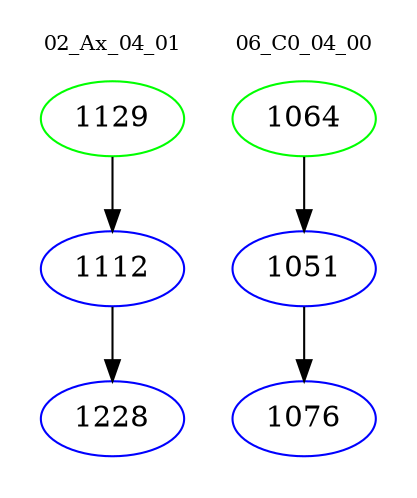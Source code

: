 digraph{
subgraph cluster_0 {
color = white
label = "02_Ax_04_01";
fontsize=10;
T0_1129 [label="1129", color="green"]
T0_1129 -> T0_1112 [color="black"]
T0_1112 [label="1112", color="blue"]
T0_1112 -> T0_1228 [color="black"]
T0_1228 [label="1228", color="blue"]
}
subgraph cluster_1 {
color = white
label = "06_C0_04_00";
fontsize=10;
T1_1064 [label="1064", color="green"]
T1_1064 -> T1_1051 [color="black"]
T1_1051 [label="1051", color="blue"]
T1_1051 -> T1_1076 [color="black"]
T1_1076 [label="1076", color="blue"]
}
}
